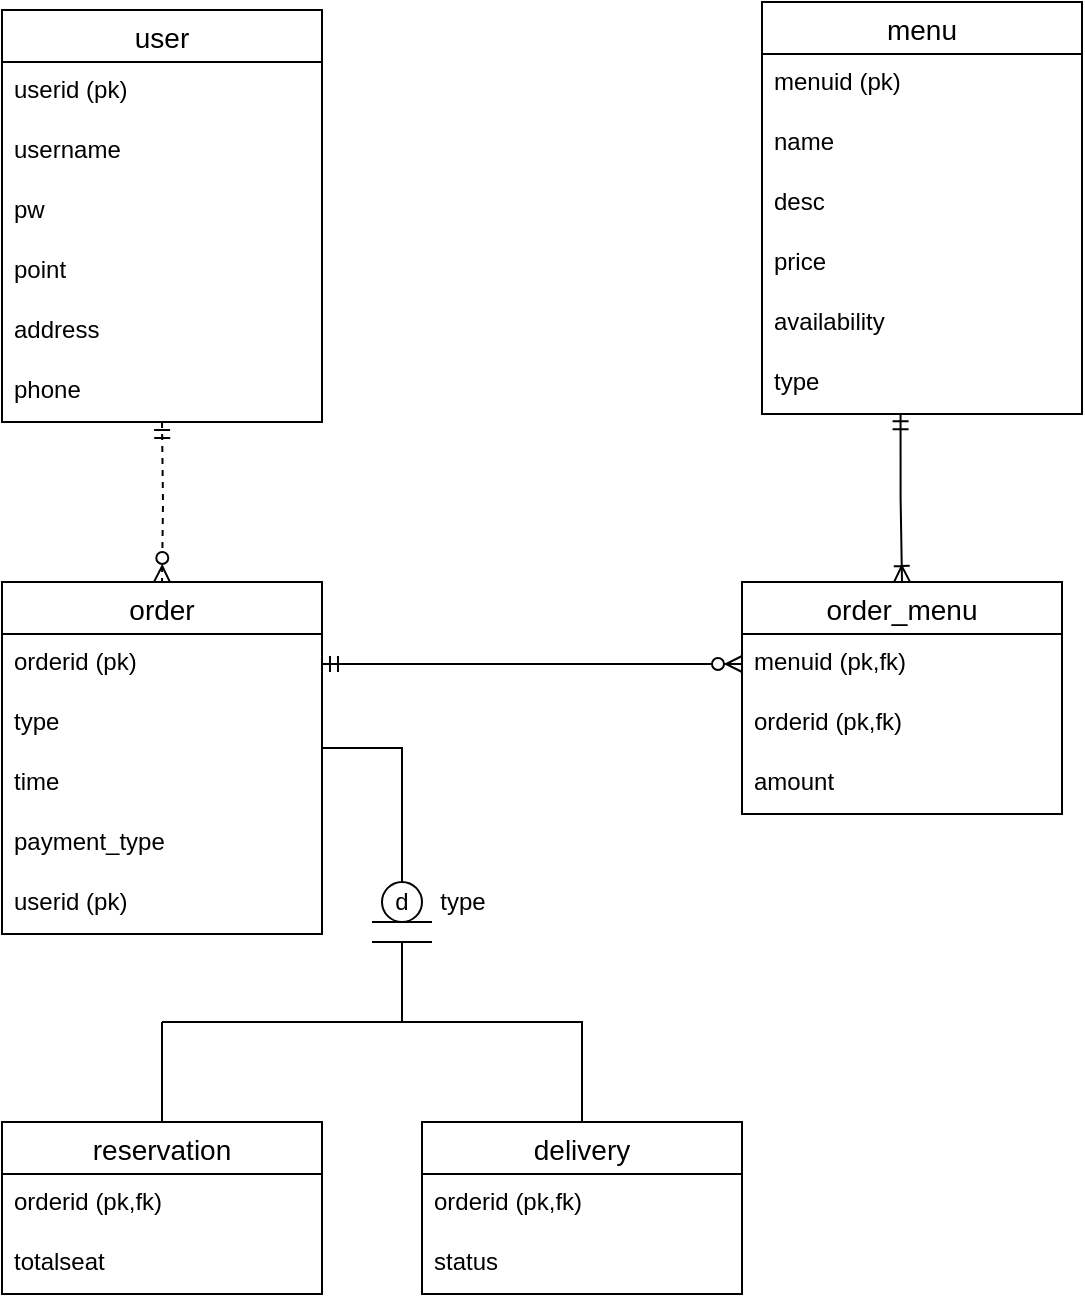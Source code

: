 <mxfile version="14.5.3" type="github">
  <diagram id="R2lEEEUBdFMjLlhIrx00" name="Page-1">
    <mxGraphModel dx="1556" dy="826" grid="1" gridSize="10" guides="1" tooltips="1" connect="1" arrows="1" fold="1" page="1" pageScale="1" pageWidth="1100" pageHeight="1700" math="0" shadow="0" extFonts="Permanent Marker^https://fonts.googleapis.com/css?family=Permanent+Marker">
      <root>
        <mxCell id="0" />
        <mxCell id="1" parent="0" />
        <mxCell id="ZG8KZ2x1ncm2Nbnpb1sk-3" value="user" style="swimlane;fontStyle=0;childLayout=stackLayout;horizontal=1;startSize=26;horizontalStack=0;resizeParent=1;resizeParentMax=0;resizeLast=0;collapsible=1;marginBottom=0;align=center;fontSize=14;" parent="1" vertex="1">
          <mxGeometry x="120" y="124" width="160" height="206" as="geometry" />
        </mxCell>
        <mxCell id="ZG8KZ2x1ncm2Nbnpb1sk-4" value="userid (pk)" style="text;strokeColor=none;fillColor=none;spacingLeft=4;spacingRight=4;overflow=hidden;rotatable=0;points=[[0,0.5],[1,0.5]];portConstraint=eastwest;fontSize=12;" parent="ZG8KZ2x1ncm2Nbnpb1sk-3" vertex="1">
          <mxGeometry y="26" width="160" height="30" as="geometry" />
        </mxCell>
        <mxCell id="ZG8KZ2x1ncm2Nbnpb1sk-5" value="username" style="text;strokeColor=none;fillColor=none;spacingLeft=4;spacingRight=4;overflow=hidden;rotatable=0;points=[[0,0.5],[1,0.5]];portConstraint=eastwest;fontSize=12;" parent="ZG8KZ2x1ncm2Nbnpb1sk-3" vertex="1">
          <mxGeometry y="56" width="160" height="30" as="geometry" />
        </mxCell>
        <mxCell id="ZG8KZ2x1ncm2Nbnpb1sk-6" value="pw" style="text;strokeColor=none;fillColor=none;spacingLeft=4;spacingRight=4;overflow=hidden;rotatable=0;points=[[0,0.5],[1,0.5]];portConstraint=eastwest;fontSize=12;" parent="ZG8KZ2x1ncm2Nbnpb1sk-3" vertex="1">
          <mxGeometry y="86" width="160" height="30" as="geometry" />
        </mxCell>
        <mxCell id="ZG8KZ2x1ncm2Nbnpb1sk-7" value="point" style="text;strokeColor=none;fillColor=none;spacingLeft=4;spacingRight=4;overflow=hidden;rotatable=0;points=[[0,0.5],[1,0.5]];portConstraint=eastwest;fontSize=12;" parent="ZG8KZ2x1ncm2Nbnpb1sk-3" vertex="1">
          <mxGeometry y="116" width="160" height="30" as="geometry" />
        </mxCell>
        <mxCell id="ZG8KZ2x1ncm2Nbnpb1sk-8" value="address" style="text;strokeColor=none;fillColor=none;spacingLeft=4;spacingRight=4;overflow=hidden;rotatable=0;points=[[0,0.5],[1,0.5]];portConstraint=eastwest;fontSize=12;" parent="ZG8KZ2x1ncm2Nbnpb1sk-3" vertex="1">
          <mxGeometry y="146" width="160" height="30" as="geometry" />
        </mxCell>
        <mxCell id="ZG8KZ2x1ncm2Nbnpb1sk-9" value="phone" style="text;strokeColor=none;fillColor=none;spacingLeft=4;spacingRight=4;overflow=hidden;rotatable=0;points=[[0,0.5],[1,0.5]];portConstraint=eastwest;fontSize=12;" parent="ZG8KZ2x1ncm2Nbnpb1sk-3" vertex="1">
          <mxGeometry y="176" width="160" height="30" as="geometry" />
        </mxCell>
        <mxCell id="ZG8KZ2x1ncm2Nbnpb1sk-10" value="menu" style="swimlane;fontStyle=0;childLayout=stackLayout;horizontal=1;startSize=26;horizontalStack=0;resizeParent=1;resizeParentMax=0;resizeLast=0;collapsible=1;marginBottom=0;align=center;fontSize=14;" parent="1" vertex="1">
          <mxGeometry x="500" y="120" width="160" height="206" as="geometry" />
        </mxCell>
        <mxCell id="ZG8KZ2x1ncm2Nbnpb1sk-11" value="menuid (pk)" style="text;strokeColor=none;fillColor=none;spacingLeft=4;spacingRight=4;overflow=hidden;rotatable=0;points=[[0,0.5],[1,0.5]];portConstraint=eastwest;fontSize=12;" parent="ZG8KZ2x1ncm2Nbnpb1sk-10" vertex="1">
          <mxGeometry y="26" width="160" height="30" as="geometry" />
        </mxCell>
        <mxCell id="ZG8KZ2x1ncm2Nbnpb1sk-12" value="name" style="text;strokeColor=none;fillColor=none;spacingLeft=4;spacingRight=4;overflow=hidden;rotatable=0;points=[[0,0.5],[1,0.5]];portConstraint=eastwest;fontSize=12;" parent="ZG8KZ2x1ncm2Nbnpb1sk-10" vertex="1">
          <mxGeometry y="56" width="160" height="30" as="geometry" />
        </mxCell>
        <mxCell id="ZG8KZ2x1ncm2Nbnpb1sk-13" value="desc" style="text;strokeColor=none;fillColor=none;spacingLeft=4;spacingRight=4;overflow=hidden;rotatable=0;points=[[0,0.5],[1,0.5]];portConstraint=eastwest;fontSize=12;" parent="ZG8KZ2x1ncm2Nbnpb1sk-10" vertex="1">
          <mxGeometry y="86" width="160" height="30" as="geometry" />
        </mxCell>
        <mxCell id="ZG8KZ2x1ncm2Nbnpb1sk-14" value="price" style="text;strokeColor=none;fillColor=none;spacingLeft=4;spacingRight=4;overflow=hidden;rotatable=0;points=[[0,0.5],[1,0.5]];portConstraint=eastwest;fontSize=12;" parent="ZG8KZ2x1ncm2Nbnpb1sk-10" vertex="1">
          <mxGeometry y="116" width="160" height="30" as="geometry" />
        </mxCell>
        <mxCell id="ZG8KZ2x1ncm2Nbnpb1sk-15" value="availability" style="text;strokeColor=none;fillColor=none;spacingLeft=4;spacingRight=4;overflow=hidden;rotatable=0;points=[[0,0.5],[1,0.5]];portConstraint=eastwest;fontSize=12;" parent="ZG8KZ2x1ncm2Nbnpb1sk-10" vertex="1">
          <mxGeometry y="146" width="160" height="30" as="geometry" />
        </mxCell>
        <mxCell id="ZG8KZ2x1ncm2Nbnpb1sk-16" value="type" style="text;strokeColor=none;fillColor=none;spacingLeft=4;spacingRight=4;overflow=hidden;rotatable=0;points=[[0,0.5],[1,0.5]];portConstraint=eastwest;fontSize=12;" parent="ZG8KZ2x1ncm2Nbnpb1sk-10" vertex="1">
          <mxGeometry y="176" width="160" height="30" as="geometry" />
        </mxCell>
        <mxCell id="ZG8KZ2x1ncm2Nbnpb1sk-18" value="order" style="swimlane;fontStyle=0;childLayout=stackLayout;horizontal=1;startSize=26;horizontalStack=0;resizeParent=1;resizeParentMax=0;resizeLast=0;collapsible=1;marginBottom=0;align=center;fontSize=14;" parent="1" vertex="1">
          <mxGeometry x="120" y="410" width="160" height="176" as="geometry" />
        </mxCell>
        <mxCell id="ZG8KZ2x1ncm2Nbnpb1sk-19" value="orderid (pk)" style="text;strokeColor=none;fillColor=none;spacingLeft=4;spacingRight=4;overflow=hidden;rotatable=0;points=[[0,0.5],[1,0.5]];portConstraint=eastwest;fontSize=12;" parent="ZG8KZ2x1ncm2Nbnpb1sk-18" vertex="1">
          <mxGeometry y="26" width="160" height="30" as="geometry" />
        </mxCell>
        <mxCell id="ZG8KZ2x1ncm2Nbnpb1sk-20" value="type" style="text;strokeColor=none;fillColor=none;spacingLeft=4;spacingRight=4;overflow=hidden;rotatable=0;points=[[0,0.5],[1,0.5]];portConstraint=eastwest;fontSize=12;" parent="ZG8KZ2x1ncm2Nbnpb1sk-18" vertex="1">
          <mxGeometry y="56" width="160" height="30" as="geometry" />
        </mxCell>
        <mxCell id="sCJL1-GIY8YJM5o8A-fm-2" value="time" style="text;strokeColor=none;fillColor=none;spacingLeft=4;spacingRight=4;overflow=hidden;rotatable=0;points=[[0,0.5],[1,0.5]];portConstraint=eastwest;fontSize=12;" vertex="1" parent="ZG8KZ2x1ncm2Nbnpb1sk-18">
          <mxGeometry y="86" width="160" height="30" as="geometry" />
        </mxCell>
        <mxCell id="sCJL1-GIY8YJM5o8A-fm-3" value="payment_type" style="text;strokeColor=none;fillColor=none;spacingLeft=4;spacingRight=4;overflow=hidden;rotatable=0;points=[[0,0.5],[1,0.5]];portConstraint=eastwest;fontSize=12;" vertex="1" parent="ZG8KZ2x1ncm2Nbnpb1sk-18">
          <mxGeometry y="116" width="160" height="30" as="geometry" />
        </mxCell>
        <mxCell id="sCJL1-GIY8YJM5o8A-fm-4" value="userid (pk)" style="text;strokeColor=none;fillColor=none;spacingLeft=4;spacingRight=4;overflow=hidden;rotatable=0;points=[[0,0.5],[1,0.5]];portConstraint=eastwest;fontSize=12;" vertex="1" parent="ZG8KZ2x1ncm2Nbnpb1sk-18">
          <mxGeometry y="146" width="160" height="30" as="geometry" />
        </mxCell>
        <mxCell id="ZG8KZ2x1ncm2Nbnpb1sk-22" style="edgeStyle=orthogonalEdgeStyle;rounded=0;orthogonalLoop=1;jettySize=auto;html=1;entryX=0.5;entryY=0;entryDx=0;entryDy=0;endArrow=ERzeroToMany;endFill=1;startArrow=ERmandOne;startFill=0;dashed=1;" parent="1" target="ZG8KZ2x1ncm2Nbnpb1sk-18" edge="1">
          <mxGeometry relative="1" as="geometry">
            <mxPoint x="200" y="330" as="sourcePoint" />
          </mxGeometry>
        </mxCell>
        <mxCell id="ZG8KZ2x1ncm2Nbnpb1sk-23" value="delivery" style="swimlane;fontStyle=0;childLayout=stackLayout;horizontal=1;startSize=26;horizontalStack=0;resizeParent=1;resizeParentMax=0;resizeLast=0;collapsible=1;marginBottom=0;align=center;fontSize=14;" parent="1" vertex="1">
          <mxGeometry x="330" y="680" width="160" height="86" as="geometry" />
        </mxCell>
        <mxCell id="ZG8KZ2x1ncm2Nbnpb1sk-25" value="orderid (pk,fk)" style="text;strokeColor=none;fillColor=none;spacingLeft=4;spacingRight=4;overflow=hidden;rotatable=0;points=[[0,0.5],[1,0.5]];portConstraint=eastwest;fontSize=12;" parent="ZG8KZ2x1ncm2Nbnpb1sk-23" vertex="1">
          <mxGeometry y="26" width="160" height="30" as="geometry" />
        </mxCell>
        <mxCell id="ZG8KZ2x1ncm2Nbnpb1sk-26" value="status" style="text;strokeColor=none;fillColor=none;spacingLeft=4;spacingRight=4;overflow=hidden;rotatable=0;points=[[0,0.5],[1,0.5]];portConstraint=eastwest;fontSize=12;" parent="ZG8KZ2x1ncm2Nbnpb1sk-23" vertex="1">
          <mxGeometry y="56" width="160" height="30" as="geometry" />
        </mxCell>
        <mxCell id="ZG8KZ2x1ncm2Nbnpb1sk-27" value="reservation" style="swimlane;fontStyle=0;childLayout=stackLayout;horizontal=1;startSize=26;horizontalStack=0;resizeParent=1;resizeParentMax=0;resizeLast=0;collapsible=1;marginBottom=0;align=center;fontSize=14;" parent="1" vertex="1">
          <mxGeometry x="120" y="680" width="160" height="86" as="geometry" />
        </mxCell>
        <mxCell id="ZG8KZ2x1ncm2Nbnpb1sk-28" value="orderid (pk,fk)" style="text;strokeColor=none;fillColor=none;spacingLeft=4;spacingRight=4;overflow=hidden;rotatable=0;points=[[0,0.5],[1,0.5]];portConstraint=eastwest;fontSize=12;" parent="ZG8KZ2x1ncm2Nbnpb1sk-27" vertex="1">
          <mxGeometry y="26" width="160" height="30" as="geometry" />
        </mxCell>
        <mxCell id="ZG8KZ2x1ncm2Nbnpb1sk-30" value="totalseat" style="text;strokeColor=none;fillColor=none;spacingLeft=4;spacingRight=4;overflow=hidden;rotatable=0;points=[[0,0.5],[1,0.5]];portConstraint=eastwest;fontSize=12;" parent="ZG8KZ2x1ncm2Nbnpb1sk-27" vertex="1">
          <mxGeometry y="56" width="160" height="30" as="geometry" />
        </mxCell>
        <mxCell id="ZG8KZ2x1ncm2Nbnpb1sk-31" style="edgeStyle=orthogonalEdgeStyle;rounded=0;orthogonalLoop=1;jettySize=auto;html=1;endArrow=none;endFill=0;" parent="1" source="ZG8KZ2x1ncm2Nbnpb1sk-20" edge="1">
          <mxGeometry relative="1" as="geometry">
            <mxPoint x="320" y="560.0" as="targetPoint" />
            <Array as="points">
              <mxPoint x="320" y="493" />
            </Array>
          </mxGeometry>
        </mxCell>
        <mxCell id="ZG8KZ2x1ncm2Nbnpb1sk-35" style="edgeStyle=orthogonalEdgeStyle;rounded=0;orthogonalLoop=1;jettySize=auto;html=1;entryX=0.5;entryY=0;entryDx=0;entryDy=0;endArrow=none;endFill=0;" parent="1" target="ZG8KZ2x1ncm2Nbnpb1sk-23" edge="1">
          <mxGeometry relative="1" as="geometry">
            <mxPoint x="320" y="590" as="sourcePoint" />
            <Array as="points">
              <mxPoint x="320" y="630" />
              <mxPoint x="410" y="630" />
            </Array>
          </mxGeometry>
        </mxCell>
        <mxCell id="ZG8KZ2x1ncm2Nbnpb1sk-32" value="d" style="ellipse;whiteSpace=wrap;html=1;aspect=fixed;" parent="1" vertex="1">
          <mxGeometry x="310" y="560" width="20" height="20" as="geometry" />
        </mxCell>
        <mxCell id="ZG8KZ2x1ncm2Nbnpb1sk-36" value="" style="endArrow=none;html=1;" parent="1" edge="1">
          <mxGeometry width="50" height="50" relative="1" as="geometry">
            <mxPoint x="200" y="630" as="sourcePoint" />
            <mxPoint x="320" y="630" as="targetPoint" />
          </mxGeometry>
        </mxCell>
        <mxCell id="ZG8KZ2x1ncm2Nbnpb1sk-37" value="" style="endArrow=none;html=1;exitX=0.5;exitY=0;exitDx=0;exitDy=0;" parent="1" source="ZG8KZ2x1ncm2Nbnpb1sk-27" edge="1">
          <mxGeometry width="50" height="50" relative="1" as="geometry">
            <mxPoint x="320" y="650" as="sourcePoint" />
            <mxPoint x="200" y="630" as="targetPoint" />
          </mxGeometry>
        </mxCell>
        <mxCell id="ZG8KZ2x1ncm2Nbnpb1sk-38" value="" style="endArrow=none;html=1;" parent="1" edge="1">
          <mxGeometry width="50" height="50" relative="1" as="geometry">
            <mxPoint x="305" y="590" as="sourcePoint" />
            <mxPoint x="335" y="590" as="targetPoint" />
          </mxGeometry>
        </mxCell>
        <mxCell id="ZG8KZ2x1ncm2Nbnpb1sk-39" value="" style="endArrow=none;html=1;" parent="1" edge="1">
          <mxGeometry width="50" height="50" relative="1" as="geometry">
            <mxPoint x="305" y="580" as="sourcePoint" />
            <mxPoint x="335" y="580" as="targetPoint" />
          </mxGeometry>
        </mxCell>
        <mxCell id="ZG8KZ2x1ncm2Nbnpb1sk-40" value="type" style="text;html=1;align=center;verticalAlign=middle;resizable=0;points=[];autosize=1;" parent="1" vertex="1">
          <mxGeometry x="330" y="560" width="40" height="20" as="geometry" />
        </mxCell>
        <mxCell id="ZG8KZ2x1ncm2Nbnpb1sk-41" value="order_menu" style="swimlane;fontStyle=0;childLayout=stackLayout;horizontal=1;startSize=26;horizontalStack=0;resizeParent=1;resizeParentMax=0;resizeLast=0;collapsible=1;marginBottom=0;align=center;fontSize=14;" parent="1" vertex="1">
          <mxGeometry x="490" y="410" width="160" height="116" as="geometry" />
        </mxCell>
        <mxCell id="ZG8KZ2x1ncm2Nbnpb1sk-42" value="menuid (pk,fk)" style="text;strokeColor=none;fillColor=none;spacingLeft=4;spacingRight=4;overflow=hidden;rotatable=0;points=[[0,0.5],[1,0.5]];portConstraint=eastwest;fontSize=12;" parent="ZG8KZ2x1ncm2Nbnpb1sk-41" vertex="1">
          <mxGeometry y="26" width="160" height="30" as="geometry" />
        </mxCell>
        <mxCell id="ZG8KZ2x1ncm2Nbnpb1sk-43" value="orderid (pk,fk)" style="text;strokeColor=none;fillColor=none;spacingLeft=4;spacingRight=4;overflow=hidden;rotatable=0;points=[[0,0.5],[1,0.5]];portConstraint=eastwest;fontSize=12;" parent="ZG8KZ2x1ncm2Nbnpb1sk-41" vertex="1">
          <mxGeometry y="56" width="160" height="30" as="geometry" />
        </mxCell>
        <mxCell id="ZG8KZ2x1ncm2Nbnpb1sk-44" value="amount" style="text;strokeColor=none;fillColor=none;spacingLeft=4;spacingRight=4;overflow=hidden;rotatable=0;points=[[0,0.5],[1,0.5]];portConstraint=eastwest;fontSize=12;" parent="ZG8KZ2x1ncm2Nbnpb1sk-41" vertex="1">
          <mxGeometry y="86" width="160" height="30" as="geometry" />
        </mxCell>
        <mxCell id="ZG8KZ2x1ncm2Nbnpb1sk-45" style="edgeStyle=orthogonalEdgeStyle;rounded=0;orthogonalLoop=1;jettySize=auto;html=1;exitX=1;exitY=0.5;exitDx=0;exitDy=0;startArrow=ERmandOne;startFill=0;endArrow=ERzeroToMany;endFill=1;" parent="1" source="ZG8KZ2x1ncm2Nbnpb1sk-19" target="ZG8KZ2x1ncm2Nbnpb1sk-42" edge="1">
          <mxGeometry relative="1" as="geometry" />
        </mxCell>
        <mxCell id="ZG8KZ2x1ncm2Nbnpb1sk-47" style="edgeStyle=orthogonalEdgeStyle;rounded=0;orthogonalLoop=1;jettySize=auto;html=1;exitX=0.433;exitY=0.989;exitDx=0;exitDy=0;entryX=0.5;entryY=0;entryDx=0;entryDy=0;startArrow=ERmandOne;startFill=0;endArrow=ERoneToMany;endFill=0;exitPerimeter=0;" parent="1" source="ZG8KZ2x1ncm2Nbnpb1sk-16" target="ZG8KZ2x1ncm2Nbnpb1sk-41" edge="1">
          <mxGeometry relative="1" as="geometry" />
        </mxCell>
      </root>
    </mxGraphModel>
  </diagram>
</mxfile>
